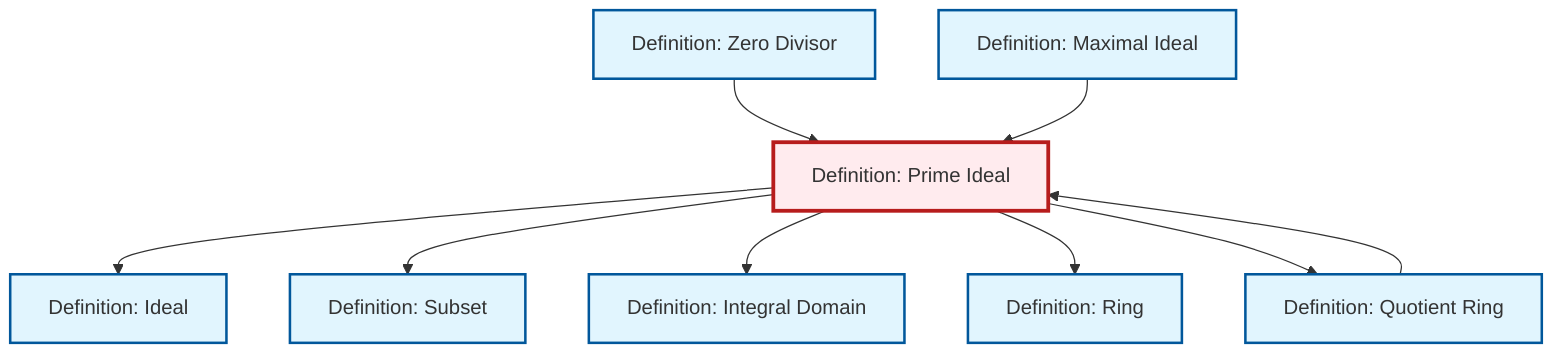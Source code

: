 graph TD
    classDef definition fill:#e1f5fe,stroke:#01579b,stroke-width:2px
    classDef theorem fill:#f3e5f5,stroke:#4a148c,stroke-width:2px
    classDef axiom fill:#fff3e0,stroke:#e65100,stroke-width:2px
    classDef example fill:#e8f5e9,stroke:#1b5e20,stroke-width:2px
    classDef current fill:#ffebee,stroke:#b71c1c,stroke-width:3px
    def-maximal-ideal["Definition: Maximal Ideal"]:::definition
    def-ring["Definition: Ring"]:::definition
    def-subset["Definition: Subset"]:::definition
    def-prime-ideal["Definition: Prime Ideal"]:::definition
    def-ideal["Definition: Ideal"]:::definition
    def-zero-divisor["Definition: Zero Divisor"]:::definition
    def-integral-domain["Definition: Integral Domain"]:::definition
    def-quotient-ring["Definition: Quotient Ring"]:::definition
    def-quotient-ring --> def-prime-ideal
    def-zero-divisor --> def-prime-ideal
    def-prime-ideal --> def-ideal
    def-prime-ideal --> def-subset
    def-maximal-ideal --> def-prime-ideal
    def-prime-ideal --> def-integral-domain
    def-prime-ideal --> def-ring
    def-prime-ideal --> def-quotient-ring
    class def-prime-ideal current